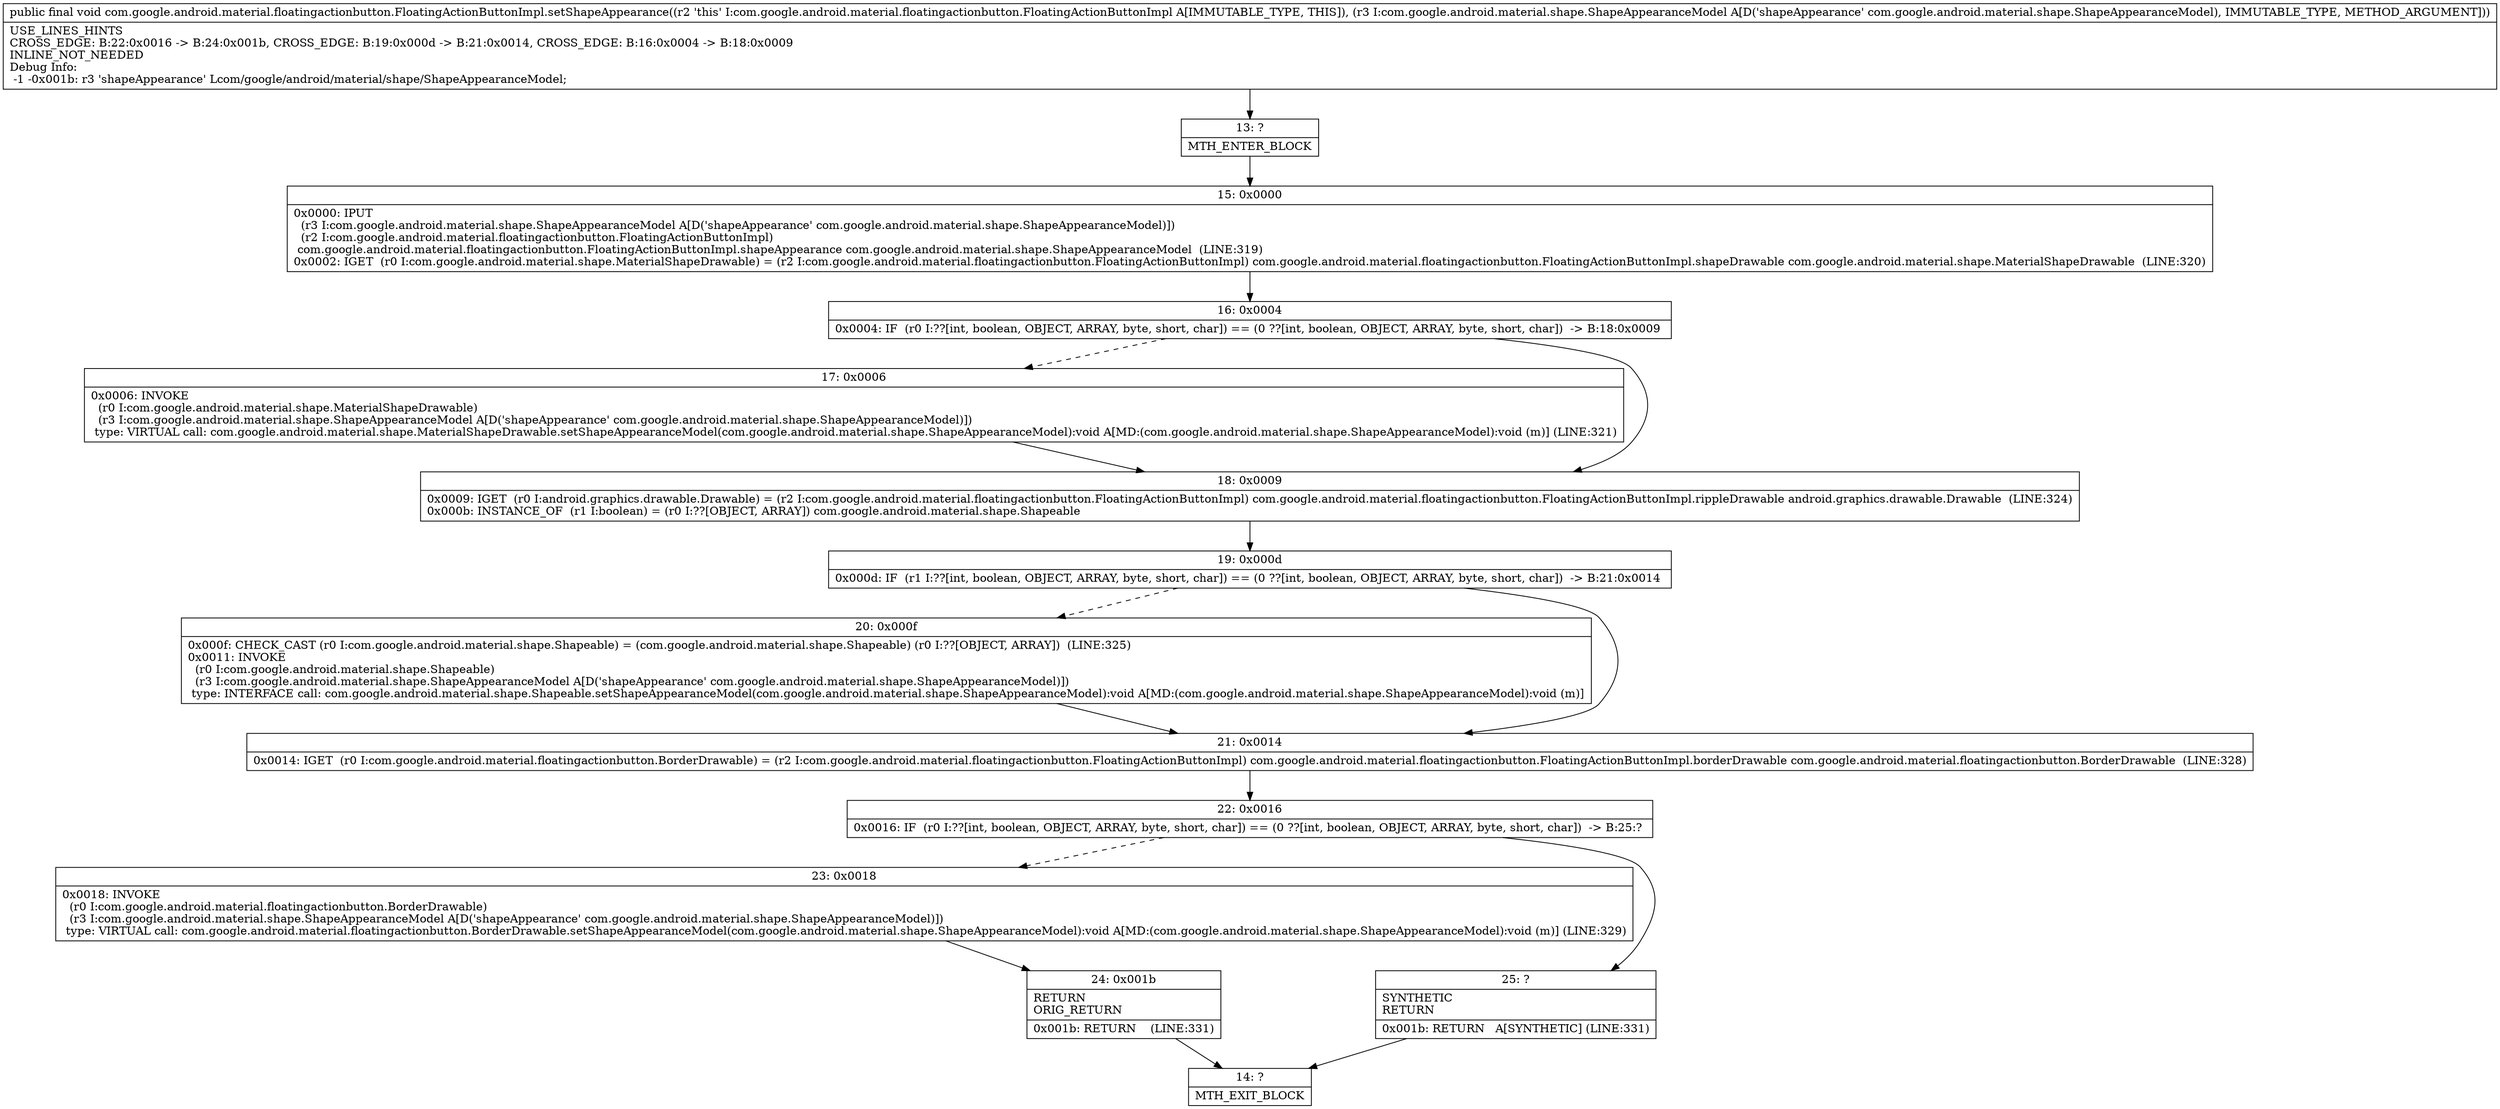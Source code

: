 digraph "CFG forcom.google.android.material.floatingactionbutton.FloatingActionButtonImpl.setShapeAppearance(Lcom\/google\/android\/material\/shape\/ShapeAppearanceModel;)V" {
Node_13 [shape=record,label="{13\:\ ?|MTH_ENTER_BLOCK\l}"];
Node_15 [shape=record,label="{15\:\ 0x0000|0x0000: IPUT  \l  (r3 I:com.google.android.material.shape.ShapeAppearanceModel A[D('shapeAppearance' com.google.android.material.shape.ShapeAppearanceModel)])\l  (r2 I:com.google.android.material.floatingactionbutton.FloatingActionButtonImpl)\l com.google.android.material.floatingactionbutton.FloatingActionButtonImpl.shapeAppearance com.google.android.material.shape.ShapeAppearanceModel  (LINE:319)\l0x0002: IGET  (r0 I:com.google.android.material.shape.MaterialShapeDrawable) = (r2 I:com.google.android.material.floatingactionbutton.FloatingActionButtonImpl) com.google.android.material.floatingactionbutton.FloatingActionButtonImpl.shapeDrawable com.google.android.material.shape.MaterialShapeDrawable  (LINE:320)\l}"];
Node_16 [shape=record,label="{16\:\ 0x0004|0x0004: IF  (r0 I:??[int, boolean, OBJECT, ARRAY, byte, short, char]) == (0 ??[int, boolean, OBJECT, ARRAY, byte, short, char])  \-\> B:18:0x0009 \l}"];
Node_17 [shape=record,label="{17\:\ 0x0006|0x0006: INVOKE  \l  (r0 I:com.google.android.material.shape.MaterialShapeDrawable)\l  (r3 I:com.google.android.material.shape.ShapeAppearanceModel A[D('shapeAppearance' com.google.android.material.shape.ShapeAppearanceModel)])\l type: VIRTUAL call: com.google.android.material.shape.MaterialShapeDrawable.setShapeAppearanceModel(com.google.android.material.shape.ShapeAppearanceModel):void A[MD:(com.google.android.material.shape.ShapeAppearanceModel):void (m)] (LINE:321)\l}"];
Node_18 [shape=record,label="{18\:\ 0x0009|0x0009: IGET  (r0 I:android.graphics.drawable.Drawable) = (r2 I:com.google.android.material.floatingactionbutton.FloatingActionButtonImpl) com.google.android.material.floatingactionbutton.FloatingActionButtonImpl.rippleDrawable android.graphics.drawable.Drawable  (LINE:324)\l0x000b: INSTANCE_OF  (r1 I:boolean) = (r0 I:??[OBJECT, ARRAY]) com.google.android.material.shape.Shapeable \l}"];
Node_19 [shape=record,label="{19\:\ 0x000d|0x000d: IF  (r1 I:??[int, boolean, OBJECT, ARRAY, byte, short, char]) == (0 ??[int, boolean, OBJECT, ARRAY, byte, short, char])  \-\> B:21:0x0014 \l}"];
Node_20 [shape=record,label="{20\:\ 0x000f|0x000f: CHECK_CAST (r0 I:com.google.android.material.shape.Shapeable) = (com.google.android.material.shape.Shapeable) (r0 I:??[OBJECT, ARRAY])  (LINE:325)\l0x0011: INVOKE  \l  (r0 I:com.google.android.material.shape.Shapeable)\l  (r3 I:com.google.android.material.shape.ShapeAppearanceModel A[D('shapeAppearance' com.google.android.material.shape.ShapeAppearanceModel)])\l type: INTERFACE call: com.google.android.material.shape.Shapeable.setShapeAppearanceModel(com.google.android.material.shape.ShapeAppearanceModel):void A[MD:(com.google.android.material.shape.ShapeAppearanceModel):void (m)]\l}"];
Node_21 [shape=record,label="{21\:\ 0x0014|0x0014: IGET  (r0 I:com.google.android.material.floatingactionbutton.BorderDrawable) = (r2 I:com.google.android.material.floatingactionbutton.FloatingActionButtonImpl) com.google.android.material.floatingactionbutton.FloatingActionButtonImpl.borderDrawable com.google.android.material.floatingactionbutton.BorderDrawable  (LINE:328)\l}"];
Node_22 [shape=record,label="{22\:\ 0x0016|0x0016: IF  (r0 I:??[int, boolean, OBJECT, ARRAY, byte, short, char]) == (0 ??[int, boolean, OBJECT, ARRAY, byte, short, char])  \-\> B:25:? \l}"];
Node_23 [shape=record,label="{23\:\ 0x0018|0x0018: INVOKE  \l  (r0 I:com.google.android.material.floatingactionbutton.BorderDrawable)\l  (r3 I:com.google.android.material.shape.ShapeAppearanceModel A[D('shapeAppearance' com.google.android.material.shape.ShapeAppearanceModel)])\l type: VIRTUAL call: com.google.android.material.floatingactionbutton.BorderDrawable.setShapeAppearanceModel(com.google.android.material.shape.ShapeAppearanceModel):void A[MD:(com.google.android.material.shape.ShapeAppearanceModel):void (m)] (LINE:329)\l}"];
Node_24 [shape=record,label="{24\:\ 0x001b|RETURN\lORIG_RETURN\l|0x001b: RETURN    (LINE:331)\l}"];
Node_14 [shape=record,label="{14\:\ ?|MTH_EXIT_BLOCK\l}"];
Node_25 [shape=record,label="{25\:\ ?|SYNTHETIC\lRETURN\l|0x001b: RETURN   A[SYNTHETIC] (LINE:331)\l}"];
MethodNode[shape=record,label="{public final void com.google.android.material.floatingactionbutton.FloatingActionButtonImpl.setShapeAppearance((r2 'this' I:com.google.android.material.floatingactionbutton.FloatingActionButtonImpl A[IMMUTABLE_TYPE, THIS]), (r3 I:com.google.android.material.shape.ShapeAppearanceModel A[D('shapeAppearance' com.google.android.material.shape.ShapeAppearanceModel), IMMUTABLE_TYPE, METHOD_ARGUMENT]))  | USE_LINES_HINTS\lCROSS_EDGE: B:22:0x0016 \-\> B:24:0x001b, CROSS_EDGE: B:19:0x000d \-\> B:21:0x0014, CROSS_EDGE: B:16:0x0004 \-\> B:18:0x0009\lINLINE_NOT_NEEDED\lDebug Info:\l  \-1 \-0x001b: r3 'shapeAppearance' Lcom\/google\/android\/material\/shape\/ShapeAppearanceModel;\l}"];
MethodNode -> Node_13;Node_13 -> Node_15;
Node_15 -> Node_16;
Node_16 -> Node_17[style=dashed];
Node_16 -> Node_18;
Node_17 -> Node_18;
Node_18 -> Node_19;
Node_19 -> Node_20[style=dashed];
Node_19 -> Node_21;
Node_20 -> Node_21;
Node_21 -> Node_22;
Node_22 -> Node_23[style=dashed];
Node_22 -> Node_25;
Node_23 -> Node_24;
Node_24 -> Node_14;
Node_25 -> Node_14;
}

